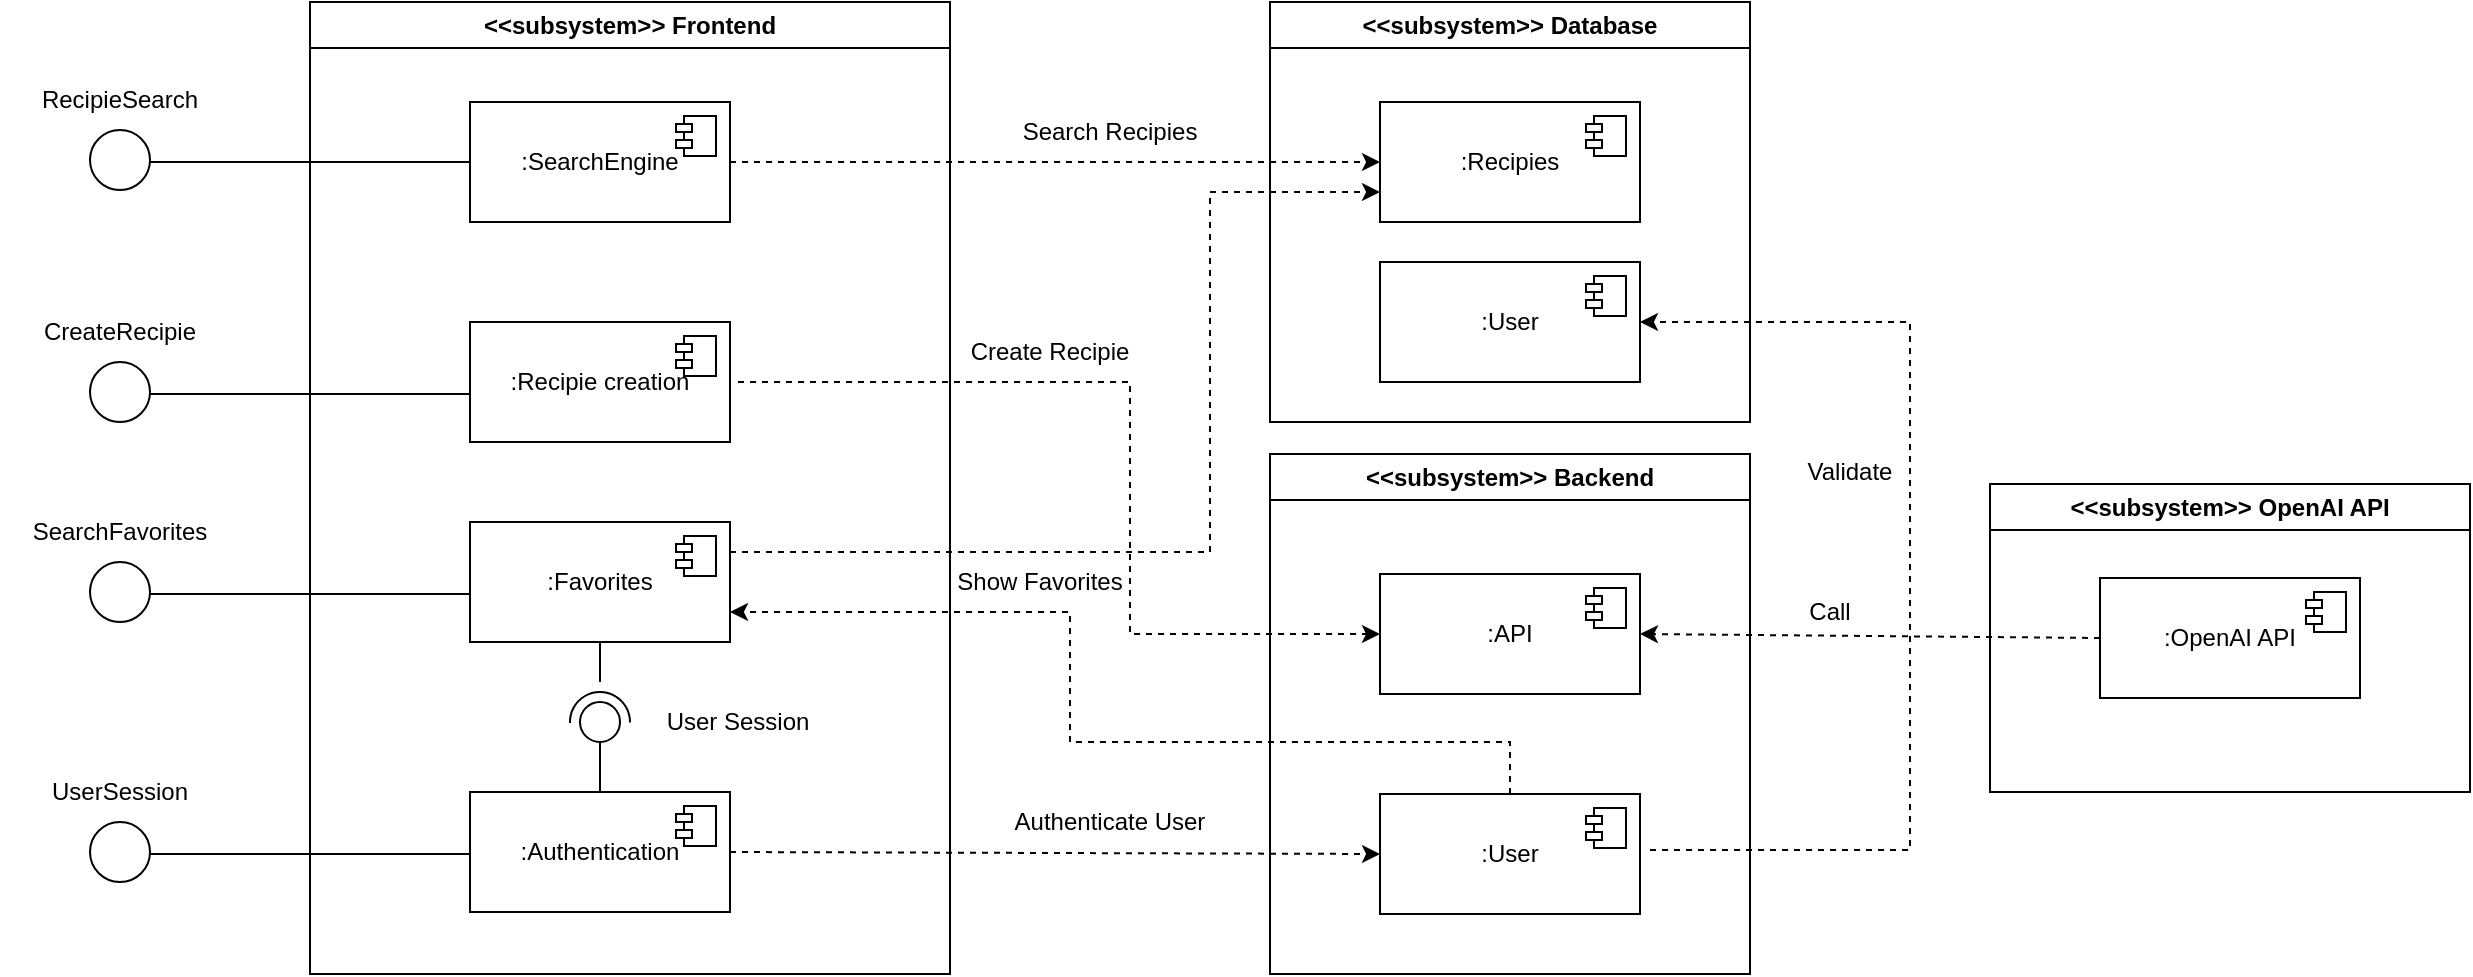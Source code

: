 <mxfile version="22.0.3" type="device">
  <diagram name="Seite-1" id="aO1LROvYgHUeCBGxNk4_">
    <mxGraphModel dx="1501" dy="713" grid="1" gridSize="10" guides="1" tooltips="1" connect="1" arrows="1" fold="1" page="1" pageScale="1" pageWidth="827" pageHeight="1169" math="0" shadow="0">
      <root>
        <mxCell id="0" />
        <mxCell id="1" parent="0" />
        <mxCell id="VUYz_T3qO7V17SCCFsak-1" value="&amp;lt;&amp;lt;subsystem&amp;gt;&amp;gt; Frontend" style="swimlane;whiteSpace=wrap;html=1;" parent="1" vertex="1">
          <mxGeometry x="200" y="160" width="320" height="486" as="geometry" />
        </mxCell>
        <mxCell id="VUYz_T3qO7V17SCCFsak-2" value=":SearchEngine" style="html=1;dropTarget=0;whiteSpace=wrap;" parent="VUYz_T3qO7V17SCCFsak-1" vertex="1">
          <mxGeometry x="80" y="50" width="130" height="60" as="geometry" />
        </mxCell>
        <mxCell id="VUYz_T3qO7V17SCCFsak-3" value="" style="shape=module;jettyWidth=8;jettyHeight=4;" parent="VUYz_T3qO7V17SCCFsak-2" vertex="1">
          <mxGeometry x="1" width="20" height="20" relative="1" as="geometry">
            <mxPoint x="-27" y="7" as="offset" />
          </mxGeometry>
        </mxCell>
        <mxCell id="VUYz_T3qO7V17SCCFsak-4" value=":Favorites" style="html=1;dropTarget=0;whiteSpace=wrap;" parent="VUYz_T3qO7V17SCCFsak-1" vertex="1">
          <mxGeometry x="80" y="260" width="130" height="60" as="geometry" />
        </mxCell>
        <mxCell id="VUYz_T3qO7V17SCCFsak-5" value="" style="shape=module;jettyWidth=8;jettyHeight=4;" parent="VUYz_T3qO7V17SCCFsak-4" vertex="1">
          <mxGeometry x="1" width="20" height="20" relative="1" as="geometry">
            <mxPoint x="-27" y="7" as="offset" />
          </mxGeometry>
        </mxCell>
        <mxCell id="VUYz_T3qO7V17SCCFsak-6" value=":Authentication" style="html=1;dropTarget=0;whiteSpace=wrap;" parent="VUYz_T3qO7V17SCCFsak-1" vertex="1">
          <mxGeometry x="80" y="395" width="130" height="60" as="geometry" />
        </mxCell>
        <mxCell id="VUYz_T3qO7V17SCCFsak-7" value="" style="shape=module;jettyWidth=8;jettyHeight=4;" parent="VUYz_T3qO7V17SCCFsak-6" vertex="1">
          <mxGeometry x="1" width="20" height="20" relative="1" as="geometry">
            <mxPoint x="-27" y="7" as="offset" />
          </mxGeometry>
        </mxCell>
        <mxCell id="VUYz_T3qO7V17SCCFsak-20" value=":Recipie creation" style="html=1;dropTarget=0;whiteSpace=wrap;" parent="VUYz_T3qO7V17SCCFsak-1" vertex="1">
          <mxGeometry x="80" y="160" width="130" height="60" as="geometry" />
        </mxCell>
        <mxCell id="VUYz_T3qO7V17SCCFsak-21" value="" style="shape=module;jettyWidth=8;jettyHeight=4;" parent="VUYz_T3qO7V17SCCFsak-20" vertex="1">
          <mxGeometry x="1" width="20" height="20" relative="1" as="geometry">
            <mxPoint x="-27" y="7" as="offset" />
          </mxGeometry>
        </mxCell>
        <mxCell id="VUYz_T3qO7V17SCCFsak-53" value="" style="ellipse;whiteSpace=wrap;html=1;aspect=fixed;" parent="VUYz_T3qO7V17SCCFsak-1" vertex="1">
          <mxGeometry x="135" y="350" width="20" height="20" as="geometry" />
        </mxCell>
        <mxCell id="VUYz_T3qO7V17SCCFsak-54" value="" style="verticalLabelPosition=bottom;verticalAlign=top;html=1;shape=mxgraph.basic.arc;startAngle=0.495;endAngle=0.003;rotation=90;" parent="VUYz_T3qO7V17SCCFsak-1" vertex="1">
          <mxGeometry x="130" y="345" width="30" height="30" as="geometry" />
        </mxCell>
        <mxCell id="VUYz_T3qO7V17SCCFsak-55" value="User Session" style="text;html=1;strokeColor=none;fillColor=none;align=center;verticalAlign=middle;whiteSpace=wrap;rounded=0;" parent="VUYz_T3qO7V17SCCFsak-1" vertex="1">
          <mxGeometry x="154" y="345" width="120" height="30" as="geometry" />
        </mxCell>
        <mxCell id="VUYz_T3qO7V17SCCFsak-8" value="&amp;lt;&amp;lt;subsystem&amp;gt;&amp;gt; Database" style="swimlane;whiteSpace=wrap;html=1;" parent="1" vertex="1">
          <mxGeometry x="680" y="160" width="240" height="210" as="geometry" />
        </mxCell>
        <mxCell id="VUYz_T3qO7V17SCCFsak-9" value=":Recipies" style="html=1;dropTarget=0;whiteSpace=wrap;" parent="VUYz_T3qO7V17SCCFsak-8" vertex="1">
          <mxGeometry x="55" y="50" width="130" height="60" as="geometry" />
        </mxCell>
        <mxCell id="VUYz_T3qO7V17SCCFsak-10" value="" style="shape=module;jettyWidth=8;jettyHeight=4;" parent="VUYz_T3qO7V17SCCFsak-9" vertex="1">
          <mxGeometry x="1" width="20" height="20" relative="1" as="geometry">
            <mxPoint x="-27" y="7" as="offset" />
          </mxGeometry>
        </mxCell>
        <mxCell id="VUYz_T3qO7V17SCCFsak-26" value=":User" style="html=1;dropTarget=0;whiteSpace=wrap;" parent="VUYz_T3qO7V17SCCFsak-8" vertex="1">
          <mxGeometry x="55" y="130" width="130" height="60" as="geometry" />
        </mxCell>
        <mxCell id="VUYz_T3qO7V17SCCFsak-27" value="" style="shape=module;jettyWidth=8;jettyHeight=4;" parent="VUYz_T3qO7V17SCCFsak-26" vertex="1">
          <mxGeometry x="1" width="20" height="20" relative="1" as="geometry">
            <mxPoint x="-27" y="7" as="offset" />
          </mxGeometry>
        </mxCell>
        <mxCell id="VUYz_T3qO7V17SCCFsak-15" value="&amp;lt;&amp;lt;subsystem&amp;gt;&amp;gt; Backend" style="swimlane;whiteSpace=wrap;html=1;" parent="1" vertex="1">
          <mxGeometry x="680" y="386" width="240" height="260" as="geometry" />
        </mxCell>
        <mxCell id="VUYz_T3qO7V17SCCFsak-16" value=":API" style="html=1;dropTarget=0;whiteSpace=wrap;" parent="VUYz_T3qO7V17SCCFsak-15" vertex="1">
          <mxGeometry x="55" y="60" width="130" height="60" as="geometry" />
        </mxCell>
        <mxCell id="VUYz_T3qO7V17SCCFsak-17" value="" style="shape=module;jettyWidth=8;jettyHeight=4;" parent="VUYz_T3qO7V17SCCFsak-16" vertex="1">
          <mxGeometry x="1" width="20" height="20" relative="1" as="geometry">
            <mxPoint x="-27" y="7" as="offset" />
          </mxGeometry>
        </mxCell>
        <mxCell id="VUYz_T3qO7V17SCCFsak-18" value=":User" style="html=1;dropTarget=0;whiteSpace=wrap;" parent="VUYz_T3qO7V17SCCFsak-15" vertex="1">
          <mxGeometry x="55" y="170" width="130" height="60" as="geometry" />
        </mxCell>
        <mxCell id="VUYz_T3qO7V17SCCFsak-19" value="" style="shape=module;jettyWidth=8;jettyHeight=4;" parent="VUYz_T3qO7V17SCCFsak-18" vertex="1">
          <mxGeometry x="1" width="20" height="20" relative="1" as="geometry">
            <mxPoint x="-27" y="7" as="offset" />
          </mxGeometry>
        </mxCell>
        <mxCell id="VUYz_T3qO7V17SCCFsak-22" value="" style="endArrow=classic;dashed=1;html=1;rounded=0;exitX=1;exitY=0.5;exitDx=0;exitDy=0;entryX=0;entryY=0.5;entryDx=0;entryDy=0;" parent="1" source="VUYz_T3qO7V17SCCFsak-2" target="VUYz_T3qO7V17SCCFsak-9" edge="1">
          <mxGeometry width="50" height="50" relative="1" as="geometry">
            <mxPoint x="640" y="390" as="sourcePoint" />
            <mxPoint x="690" y="340" as="targetPoint" />
          </mxGeometry>
        </mxCell>
        <mxCell id="VUYz_T3qO7V17SCCFsak-23" value="" style="endArrow=classic;dashed=1;html=1;rounded=0;exitX=1;exitY=0.5;exitDx=0;exitDy=0;entryX=0;entryY=0.5;entryDx=0;entryDy=0;" parent="1" target="VUYz_T3qO7V17SCCFsak-16" edge="1">
          <mxGeometry width="50" height="50" relative="1" as="geometry">
            <mxPoint x="414" y="350" as="sourcePoint" />
            <mxPoint x="739" y="350" as="targetPoint" />
            <Array as="points">
              <mxPoint x="610" y="350" />
              <mxPoint x="610" y="476" />
            </Array>
          </mxGeometry>
        </mxCell>
        <mxCell id="VUYz_T3qO7V17SCCFsak-24" value="" style="endArrow=classic;dashed=1;html=1;rounded=0;exitX=1;exitY=0.5;exitDx=0;exitDy=0;entryX=0;entryY=0.5;entryDx=0;entryDy=0;" parent="1" source="VUYz_T3qO7V17SCCFsak-6" target="VUYz_T3qO7V17SCCFsak-18" edge="1">
          <mxGeometry width="50" height="50" relative="1" as="geometry">
            <mxPoint x="410" y="450" as="sourcePoint" />
            <mxPoint x="735" y="450" as="targetPoint" />
            <Array as="points" />
          </mxGeometry>
        </mxCell>
        <mxCell id="VUYz_T3qO7V17SCCFsak-25" value="" style="endArrow=classic;dashed=1;html=1;rounded=0;exitX=0.5;exitY=0;exitDx=0;exitDy=0;entryX=1;entryY=0.75;entryDx=0;entryDy=0;" parent="1" source="VUYz_T3qO7V17SCCFsak-18" target="VUYz_T3qO7V17SCCFsak-4" edge="1">
          <mxGeometry width="50" height="50" relative="1" as="geometry">
            <mxPoint x="450" y="540" as="sourcePoint" />
            <mxPoint x="775" y="540" as="targetPoint" />
            <Array as="points">
              <mxPoint x="800" y="530" />
              <mxPoint x="580" y="530" />
              <mxPoint x="580" y="465" />
            </Array>
          </mxGeometry>
        </mxCell>
        <mxCell id="VUYz_T3qO7V17SCCFsak-30" value="" style="endArrow=classic;dashed=1;html=1;rounded=0;exitX=1;exitY=0.5;exitDx=0;exitDy=0;entryX=1;entryY=0.5;entryDx=0;entryDy=0;" parent="1" target="VUYz_T3qO7V17SCCFsak-26" edge="1">
          <mxGeometry width="50" height="50" relative="1" as="geometry">
            <mxPoint x="870" y="584" as="sourcePoint" />
            <mxPoint x="1195" y="584" as="targetPoint" />
            <Array as="points">
              <mxPoint x="1000" y="584" />
              <mxPoint x="1000" y="320" />
            </Array>
          </mxGeometry>
        </mxCell>
        <mxCell id="VUYz_T3qO7V17SCCFsak-32" value="" style="endArrow=none;html=1;rounded=0;exitX=0;exitY=0.5;exitDx=0;exitDy=0;" parent="1" source="VUYz_T3qO7V17SCCFsak-2" edge="1">
          <mxGeometry width="50" height="50" relative="1" as="geometry">
            <mxPoint x="350" y="300" as="sourcePoint" />
            <mxPoint x="120" y="240" as="targetPoint" />
          </mxGeometry>
        </mxCell>
        <mxCell id="VUYz_T3qO7V17SCCFsak-33" value="" style="ellipse;whiteSpace=wrap;html=1;aspect=fixed;" parent="1" vertex="1">
          <mxGeometry x="90" y="224" width="30" height="30" as="geometry" />
        </mxCell>
        <mxCell id="VUYz_T3qO7V17SCCFsak-34" value="" style="endArrow=none;html=1;rounded=0;exitX=0;exitY=0.5;exitDx=0;exitDy=0;" parent="1" edge="1">
          <mxGeometry width="50" height="50" relative="1" as="geometry">
            <mxPoint x="280" y="356" as="sourcePoint" />
            <mxPoint x="120" y="356" as="targetPoint" />
          </mxGeometry>
        </mxCell>
        <mxCell id="VUYz_T3qO7V17SCCFsak-35" value="" style="ellipse;whiteSpace=wrap;html=1;aspect=fixed;" parent="1" vertex="1">
          <mxGeometry x="90" y="340" width="30" height="30" as="geometry" />
        </mxCell>
        <mxCell id="VUYz_T3qO7V17SCCFsak-36" value="" style="endArrow=none;html=1;rounded=0;exitX=0;exitY=0.5;exitDx=0;exitDy=0;" parent="1" edge="1">
          <mxGeometry width="50" height="50" relative="1" as="geometry">
            <mxPoint x="280" y="456" as="sourcePoint" />
            <mxPoint x="120" y="456" as="targetPoint" />
          </mxGeometry>
        </mxCell>
        <mxCell id="VUYz_T3qO7V17SCCFsak-37" value="" style="ellipse;whiteSpace=wrap;html=1;aspect=fixed;" parent="1" vertex="1">
          <mxGeometry x="90" y="440" width="30" height="30" as="geometry" />
        </mxCell>
        <mxCell id="VUYz_T3qO7V17SCCFsak-38" value="" style="endArrow=none;html=1;rounded=0;exitX=0;exitY=0.5;exitDx=0;exitDy=0;" parent="1" edge="1">
          <mxGeometry width="50" height="50" relative="1" as="geometry">
            <mxPoint x="280" y="586" as="sourcePoint" />
            <mxPoint x="120" y="586" as="targetPoint" />
          </mxGeometry>
        </mxCell>
        <mxCell id="VUYz_T3qO7V17SCCFsak-39" value="" style="ellipse;whiteSpace=wrap;html=1;aspect=fixed;" parent="1" vertex="1">
          <mxGeometry x="90" y="570" width="30" height="30" as="geometry" />
        </mxCell>
        <mxCell id="VUYz_T3qO7V17SCCFsak-40" value="RecipieSearch" style="text;html=1;strokeColor=none;fillColor=none;align=center;verticalAlign=middle;whiteSpace=wrap;rounded=0;" parent="1" vertex="1">
          <mxGeometry x="45" y="194" width="120" height="30" as="geometry" />
        </mxCell>
        <mxCell id="VUYz_T3qO7V17SCCFsak-43" value="CreateRecipie" style="text;html=1;strokeColor=none;fillColor=none;align=center;verticalAlign=middle;whiteSpace=wrap;rounded=0;" parent="1" vertex="1">
          <mxGeometry x="45" y="310" width="120" height="30" as="geometry" />
        </mxCell>
        <mxCell id="VUYz_T3qO7V17SCCFsak-44" value="SearchFavorites" style="text;html=1;strokeColor=none;fillColor=none;align=center;verticalAlign=middle;whiteSpace=wrap;rounded=0;" parent="1" vertex="1">
          <mxGeometry x="45" y="410" width="120" height="30" as="geometry" />
        </mxCell>
        <mxCell id="VUYz_T3qO7V17SCCFsak-45" value="UserSession" style="text;html=1;strokeColor=none;fillColor=none;align=center;verticalAlign=middle;whiteSpace=wrap;rounded=0;" parent="1" vertex="1">
          <mxGeometry x="45" y="540" width="120" height="30" as="geometry" />
        </mxCell>
        <mxCell id="VUYz_T3qO7V17SCCFsak-46" value="Search Recipies" style="text;html=1;strokeColor=none;fillColor=none;align=center;verticalAlign=middle;whiteSpace=wrap;rounded=0;" parent="1" vertex="1">
          <mxGeometry x="550" y="210" width="100" height="30" as="geometry" />
        </mxCell>
        <mxCell id="VUYz_T3qO7V17SCCFsak-47" value="Create Recipie" style="text;html=1;strokeColor=none;fillColor=none;align=center;verticalAlign=middle;whiteSpace=wrap;rounded=0;" parent="1" vertex="1">
          <mxGeometry x="520" y="320" width="100" height="30" as="geometry" />
        </mxCell>
        <mxCell id="VUYz_T3qO7V17SCCFsak-48" value="Show Favorites" style="text;html=1;strokeColor=none;fillColor=none;align=center;verticalAlign=middle;whiteSpace=wrap;rounded=0;" parent="1" vertex="1">
          <mxGeometry x="515" y="435" width="100" height="30" as="geometry" />
        </mxCell>
        <mxCell id="VUYz_T3qO7V17SCCFsak-49" value="" style="endArrow=classic;dashed=1;html=1;rounded=0;exitX=1;exitY=0.25;exitDx=0;exitDy=0;entryX=0;entryY=0.75;entryDx=0;entryDy=0;" parent="1" source="VUYz_T3qO7V17SCCFsak-4" target="VUYz_T3qO7V17SCCFsak-9" edge="1">
          <mxGeometry width="50" height="50" relative="1" as="geometry">
            <mxPoint x="397.5" y="300" as="sourcePoint" />
            <mxPoint x="722.5" y="300" as="targetPoint" />
            <Array as="points">
              <mxPoint x="580" y="435" />
              <mxPoint x="650" y="435" />
              <mxPoint x="650" y="255" />
            </Array>
          </mxGeometry>
        </mxCell>
        <mxCell id="VUYz_T3qO7V17SCCFsak-50" value="Authenticate User" style="text;html=1;strokeColor=none;fillColor=none;align=center;verticalAlign=middle;whiteSpace=wrap;rounded=0;" parent="1" vertex="1">
          <mxGeometry x="550" y="555" width="100" height="30" as="geometry" />
        </mxCell>
        <mxCell id="VUYz_T3qO7V17SCCFsak-51" value="" style="endArrow=none;html=1;rounded=0;exitX=0.5;exitY=0;exitDx=0;exitDy=0;" parent="1" source="VUYz_T3qO7V17SCCFsak-6" edge="1">
          <mxGeometry width="50" height="50" relative="1" as="geometry">
            <mxPoint x="550" y="490" as="sourcePoint" />
            <mxPoint x="345" y="530" as="targetPoint" />
          </mxGeometry>
        </mxCell>
        <mxCell id="VUYz_T3qO7V17SCCFsak-52" value="" style="endArrow=none;html=1;rounded=0;entryX=0.5;entryY=1;entryDx=0;entryDy=0;" parent="1" target="VUYz_T3qO7V17SCCFsak-4" edge="1">
          <mxGeometry width="50" height="50" relative="1" as="geometry">
            <mxPoint x="345" y="500" as="sourcePoint" />
            <mxPoint x="355" y="540" as="targetPoint" />
          </mxGeometry>
        </mxCell>
        <mxCell id="VUYz_T3qO7V17SCCFsak-56" value="Validate" style="text;html=1;strokeColor=none;fillColor=none;align=center;verticalAlign=middle;whiteSpace=wrap;rounded=0;" parent="1" vertex="1">
          <mxGeometry x="920" y="380" width="100" height="30" as="geometry" />
        </mxCell>
        <mxCell id="p4VTTrMf6MvY1SoljvnP-1" value="&amp;lt;&amp;lt;subsystem&amp;gt;&amp;gt; OpenAI API" style="swimlane;whiteSpace=wrap;html=1;" vertex="1" parent="1">
          <mxGeometry x="1040" y="401" width="240" height="154" as="geometry" />
        </mxCell>
        <mxCell id="p4VTTrMf6MvY1SoljvnP-2" value=":OpenAI API" style="html=1;dropTarget=0;whiteSpace=wrap;" vertex="1" parent="p4VTTrMf6MvY1SoljvnP-1">
          <mxGeometry x="55" y="47" width="130" height="60" as="geometry" />
        </mxCell>
        <mxCell id="p4VTTrMf6MvY1SoljvnP-3" value="" style="shape=module;jettyWidth=8;jettyHeight=4;" vertex="1" parent="p4VTTrMf6MvY1SoljvnP-2">
          <mxGeometry x="1" width="20" height="20" relative="1" as="geometry">
            <mxPoint x="-27" y="7" as="offset" />
          </mxGeometry>
        </mxCell>
        <mxCell id="p4VTTrMf6MvY1SoljvnP-6" value="" style="endArrow=classic;dashed=1;html=1;rounded=0;exitX=0;exitY=0.5;exitDx=0;exitDy=0;entryX=1;entryY=0.5;entryDx=0;entryDy=0;" edge="1" parent="1" source="p4VTTrMf6MvY1SoljvnP-2" target="VUYz_T3qO7V17SCCFsak-16">
          <mxGeometry width="50" height="50" relative="1" as="geometry">
            <mxPoint x="810" y="566" as="sourcePoint" />
            <mxPoint x="420" y="475" as="targetPoint" />
            <Array as="points" />
          </mxGeometry>
        </mxCell>
        <mxCell id="p4VTTrMf6MvY1SoljvnP-7" value="Call" style="text;html=1;strokeColor=none;fillColor=none;align=center;verticalAlign=middle;whiteSpace=wrap;rounded=0;" vertex="1" parent="1">
          <mxGeometry x="910" y="450" width="100" height="30" as="geometry" />
        </mxCell>
      </root>
    </mxGraphModel>
  </diagram>
</mxfile>
